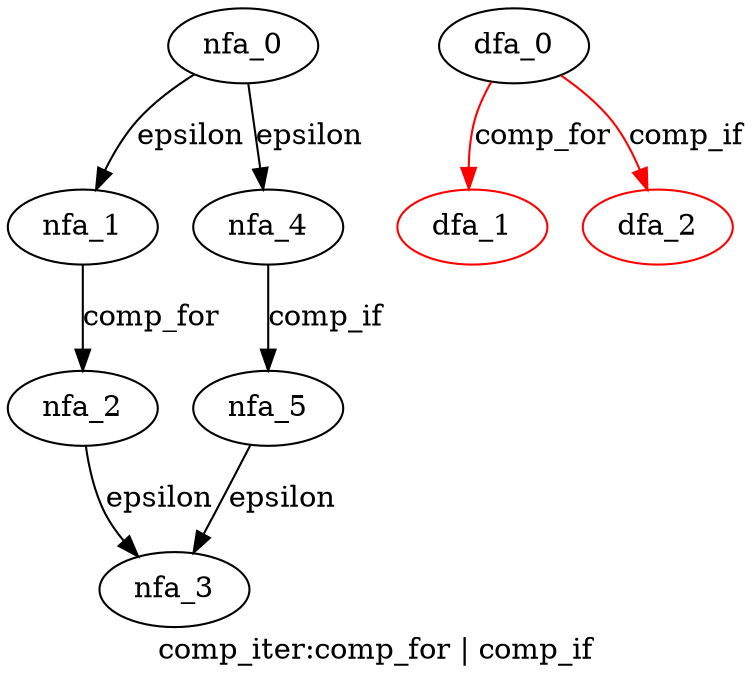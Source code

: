 digraph comp_iter {
 graph[label="comp_iter:comp_for | comp_if"]
 subgraph comp_iter_nfa {
  nfa_0->nfa_1[label="epsilon"]
  nfa_1->nfa_2[label="comp_for"]
  nfa_2->nfa_3[label="epsilon"]
  nfa_0->nfa_4[label="epsilon"]
  nfa_4->nfa_5[label="comp_if"]
  nfa_5->nfa_3[label="epsilon"]
  }
 subgraph comp_iter_dfa {
  dfa_0->dfa_1[label="comp_for",color=red]
  dfa_0->dfa_2[label="comp_if",color=red]
  dfa_1[color=red]
  dfa_2[color=red]
  }
}
